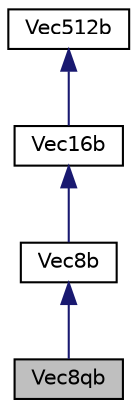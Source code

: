 digraph "Vec8qb"
{
 // LATEX_PDF_SIZE
  edge [fontname="Helvetica",fontsize="10",labelfontname="Helvetica",labelfontsize="10"];
  node [fontname="Helvetica",fontsize="10",shape=record];
  Node1 [label="Vec8qb",height=0.2,width=0.4,color="black", fillcolor="grey75", style="filled", fontcolor="black",tooltip=" "];
  Node2 -> Node1 [dir="back",color="midnightblue",fontsize="10",style="solid",fontname="Helvetica"];
  Node2 [label="Vec8b",height=0.2,width=0.4,color="black", fillcolor="white", style="filled",URL="$classVec8b.html",tooltip=" "];
  Node3 -> Node2 [dir="back",color="midnightblue",fontsize="10",style="solid",fontname="Helvetica"];
  Node3 [label="Vec16b",height=0.2,width=0.4,color="black", fillcolor="white", style="filled",URL="$classVec16b.html",tooltip=" "];
  Node4 -> Node3 [dir="back",color="midnightblue",fontsize="10",style="solid",fontname="Helvetica"];
  Node4 [label="Vec512b",height=0.2,width=0.4,color="black", fillcolor="white", style="filled",URL="$classVec512b.html",tooltip=" "];
}
